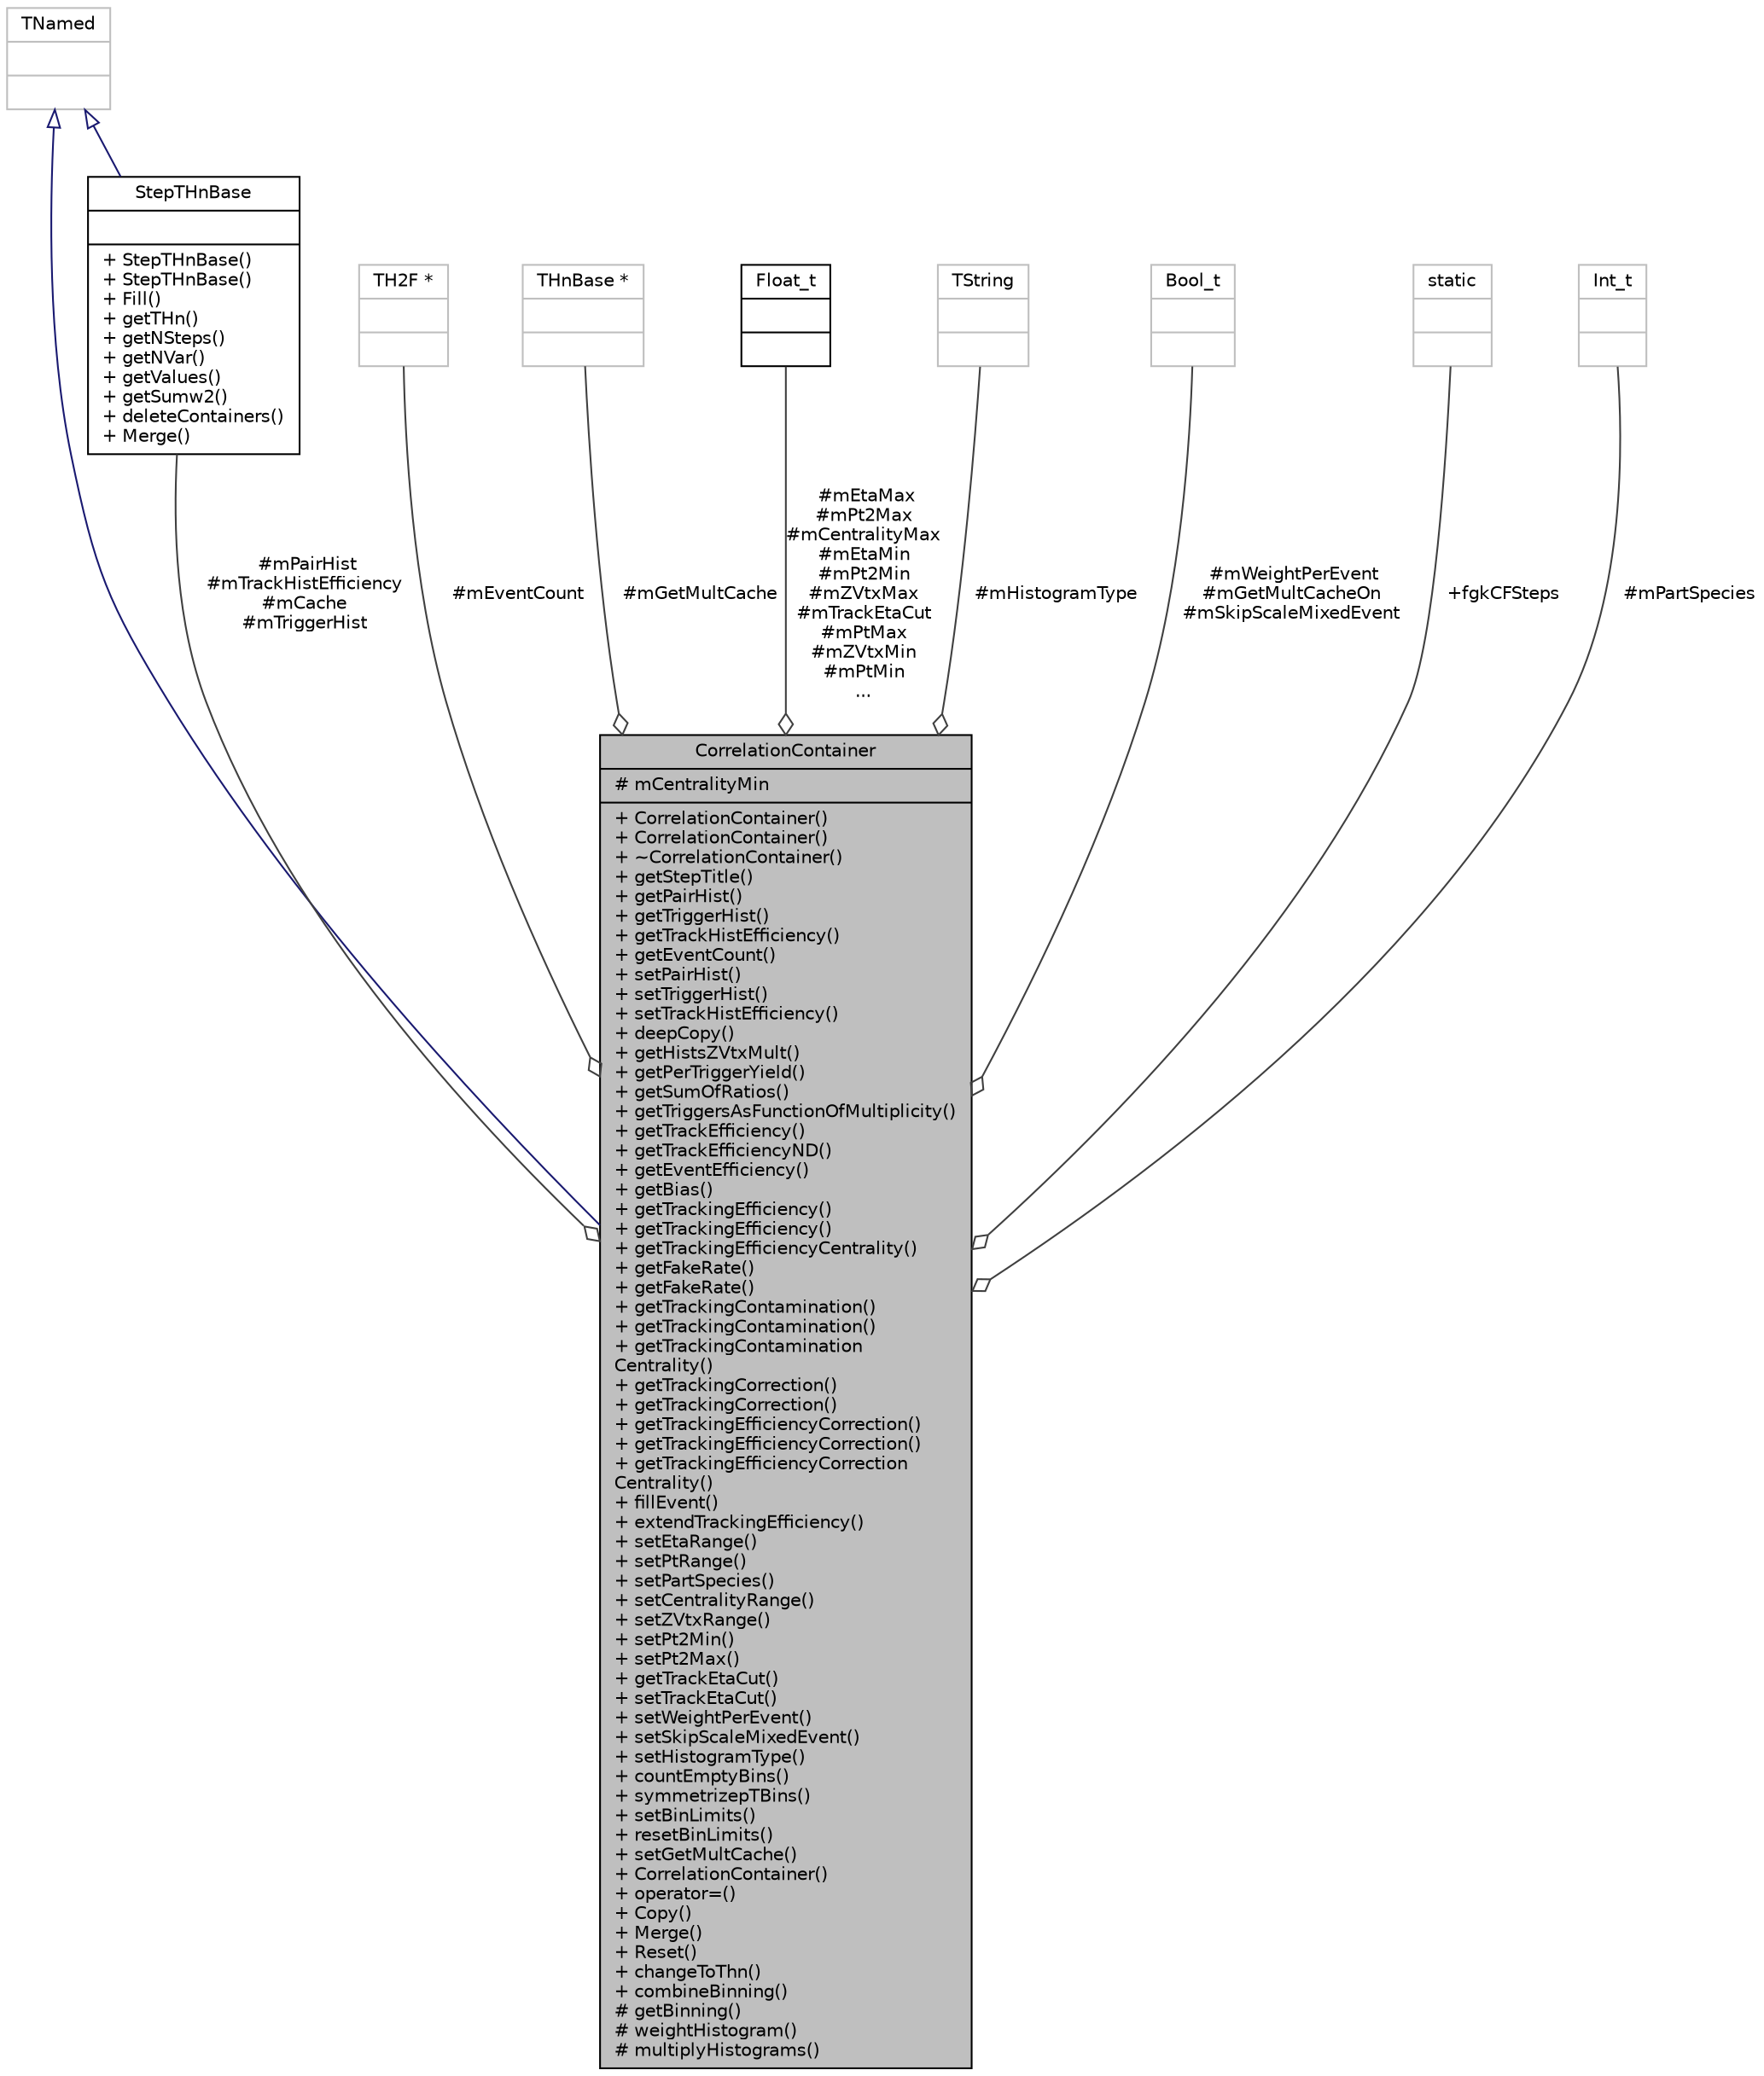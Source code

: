 digraph "CorrelationContainer"
{
 // INTERACTIVE_SVG=YES
  bgcolor="transparent";
  edge [fontname="Helvetica",fontsize="10",labelfontname="Helvetica",labelfontsize="10"];
  node [fontname="Helvetica",fontsize="10",shape=record];
  Node2 [label="{CorrelationContainer\n|# mCentralityMin\l|+ CorrelationContainer()\l+ CorrelationContainer()\l+ ~CorrelationContainer()\l+ getStepTitle()\l+ getPairHist()\l+ getTriggerHist()\l+ getTrackHistEfficiency()\l+ getEventCount()\l+ setPairHist()\l+ setTriggerHist()\l+ setTrackHistEfficiency()\l+ deepCopy()\l+ getHistsZVtxMult()\l+ getPerTriggerYield()\l+ getSumOfRatios()\l+ getTriggersAsFunctionOfMultiplicity()\l+ getTrackEfficiency()\l+ getTrackEfficiencyND()\l+ getEventEfficiency()\l+ getBias()\l+ getTrackingEfficiency()\l+ getTrackingEfficiency()\l+ getTrackingEfficiencyCentrality()\l+ getFakeRate()\l+ getFakeRate()\l+ getTrackingContamination()\l+ getTrackingContamination()\l+ getTrackingContamination\lCentrality()\l+ getTrackingCorrection()\l+ getTrackingCorrection()\l+ getTrackingEfficiencyCorrection()\l+ getTrackingEfficiencyCorrection()\l+ getTrackingEfficiencyCorrection\lCentrality()\l+ fillEvent()\l+ extendTrackingEfficiency()\l+ setEtaRange()\l+ setPtRange()\l+ setPartSpecies()\l+ setCentralityRange()\l+ setZVtxRange()\l+ setPt2Min()\l+ setPt2Max()\l+ getTrackEtaCut()\l+ setTrackEtaCut()\l+ setWeightPerEvent()\l+ setSkipScaleMixedEvent()\l+ setHistogramType()\l+ countEmptyBins()\l+ symmetrizepTBins()\l+ setBinLimits()\l+ resetBinLimits()\l+ setGetMultCache()\l+ CorrelationContainer()\l+ operator=()\l+ Copy()\l+ Merge()\l+ Reset()\l+ changeToThn()\l+ combineBinning()\l# getBinning()\l# weightHistogram()\l# multiplyHistograms()\l}",height=0.2,width=0.4,color="black", fillcolor="grey75", style="filled", fontcolor="black"];
  Node3 -> Node2 [dir="back",color="midnightblue",fontsize="10",style="solid",arrowtail="onormal",fontname="Helvetica"];
  Node3 [label="{TNamed\n||}",height=0.2,width=0.4,color="grey75"];
  Node4 -> Node2 [color="grey25",fontsize="10",style="solid",label=" #mEventCount" ,arrowhead="odiamond",fontname="Helvetica"];
  Node4 [label="{TH2F *\n||}",height=0.2,width=0.4,color="grey75"];
  Node5 -> Node2 [color="grey25",fontsize="10",style="solid",label=" #mGetMultCache" ,arrowhead="odiamond",fontname="Helvetica"];
  Node5 [label="{THnBase *\n||}",height=0.2,width=0.4,color="grey75"];
  Node6 -> Node2 [color="grey25",fontsize="10",style="solid",label=" #mEtaMax\n#mPt2Max\n#mCentralityMax\n#mEtaMin\n#mPt2Min\n#mZVtxMax\n#mTrackEtaCut\n#mPtMax\n#mZVtxMin\n#mPtMin\n..." ,arrowhead="odiamond",fontname="Helvetica"];
  Node6 [label="{Float_t\n||}",height=0.2,width=0.4,color="black",URL="$d9/d7d/classFloat__t.html"];
  Node7 -> Node2 [color="grey25",fontsize="10",style="solid",label=" #mHistogramType" ,arrowhead="odiamond",fontname="Helvetica"];
  Node7 [label="{TString\n||}",height=0.2,width=0.4,color="grey75"];
  Node8 -> Node2 [color="grey25",fontsize="10",style="solid",label=" #mWeightPerEvent\n#mGetMultCacheOn\n#mSkipScaleMixedEvent" ,arrowhead="odiamond",fontname="Helvetica"];
  Node8 [label="{Bool_t\n||}",height=0.2,width=0.4,color="grey75"];
  Node9 -> Node2 [color="grey25",fontsize="10",style="solid",label=" +fgkCFSteps" ,arrowhead="odiamond",fontname="Helvetica"];
  Node9 [label="{static\n||}",height=0.2,width=0.4,color="grey75"];
  Node10 -> Node2 [color="grey25",fontsize="10",style="solid",label=" #mPartSpecies" ,arrowhead="odiamond",fontname="Helvetica"];
  Node10 [label="{Int_t\n||}",height=0.2,width=0.4,color="grey75"];
  Node11 -> Node2 [color="grey25",fontsize="10",style="solid",label=" #mPairHist\n#mTrackHistEfficiency\n#mCache\n#mTriggerHist" ,arrowhead="odiamond",fontname="Helvetica"];
  Node11 [label="{StepTHnBase\n||+ StepTHnBase()\l+ StepTHnBase()\l+ Fill()\l+ getTHn()\l+ getNSteps()\l+ getNVar()\l+ getValues()\l+ getSumw2()\l+ deleteContainers()\l+ Merge()\l}",height=0.2,width=0.4,color="black",URL="$d2/d46/classStepTHnBase.html"];
  Node3 -> Node11 [dir="back",color="midnightblue",fontsize="10",style="solid",arrowtail="onormal",fontname="Helvetica"];
}

